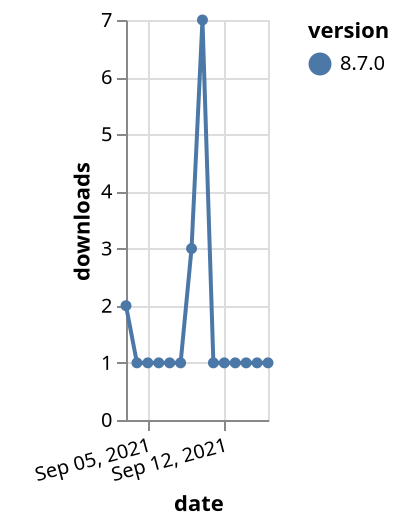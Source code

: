 {"$schema": "https://vega.github.io/schema/vega-lite/v5.json", "description": "A simple bar chart with embedded data.", "data": {"values": [{"date": "2021-09-03", "total": 636, "delta": 2, "version": "8.7.0"}, {"date": "2021-09-04", "total": 637, "delta": 1, "version": "8.7.0"}, {"date": "2021-09-05", "total": 638, "delta": 1, "version": "8.7.0"}, {"date": "2021-09-06", "total": 639, "delta": 1, "version": "8.7.0"}, {"date": "2021-09-07", "total": 640, "delta": 1, "version": "8.7.0"}, {"date": "2021-09-08", "total": 641, "delta": 1, "version": "8.7.0"}, {"date": "2021-09-09", "total": 644, "delta": 3, "version": "8.7.0"}, {"date": "2021-09-10", "total": 651, "delta": 7, "version": "8.7.0"}, {"date": "2021-09-11", "total": 652, "delta": 1, "version": "8.7.0"}, {"date": "2021-09-12", "total": 653, "delta": 1, "version": "8.7.0"}, {"date": "2021-09-13", "total": 654, "delta": 1, "version": "8.7.0"}, {"date": "2021-09-14", "total": 655, "delta": 1, "version": "8.7.0"}, {"date": "2021-09-15", "total": 656, "delta": 1, "version": "8.7.0"}, {"date": "2021-09-16", "total": 657, "delta": 1, "version": "8.7.0"}]}, "width": "container", "mark": {"type": "line", "point": {"filled": true}}, "encoding": {"x": {"field": "date", "type": "temporal", "timeUnit": "yearmonthdate", "title": "date", "axis": {"labelAngle": -15}}, "y": {"field": "delta", "type": "quantitative", "title": "downloads"}, "color": {"field": "version", "type": "nominal"}, "tooltip": {"field": "delta"}}}